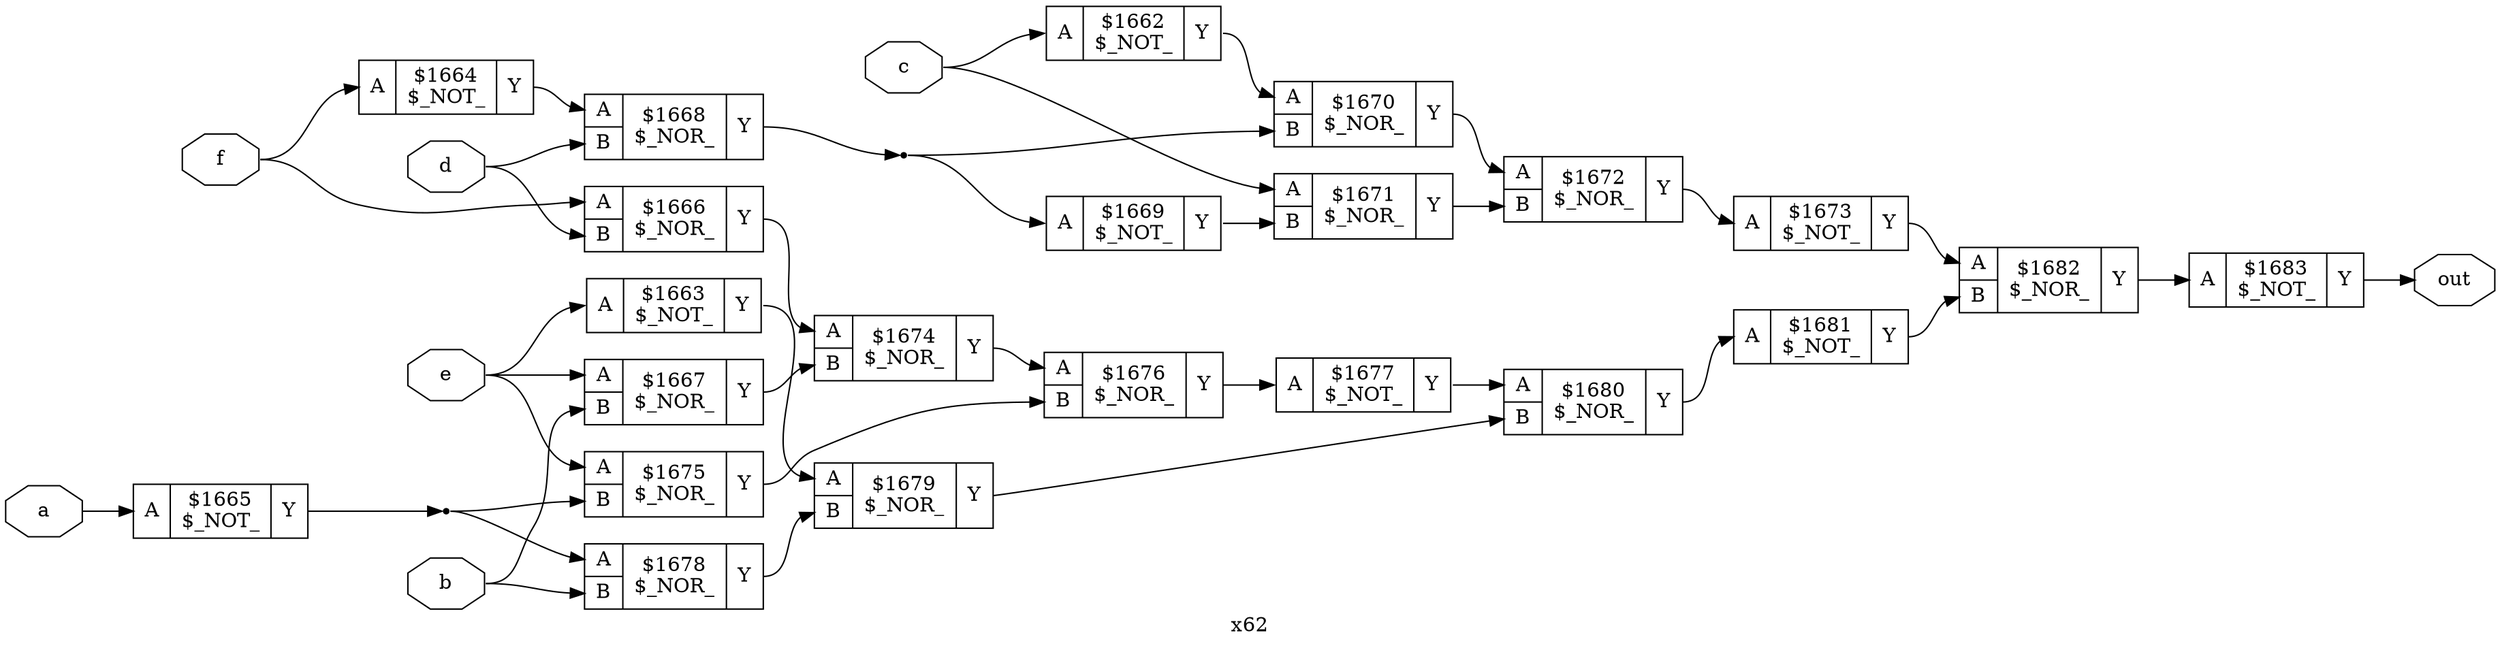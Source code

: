 digraph "x62" {
label="x62";
rankdir="LR";
remincross=true;
n22 [ shape=octagon, label="a", color="black", fontcolor="black" ];
n23 [ shape=octagon, label="b", color="black", fontcolor="black" ];
n24 [ shape=octagon, label="c", color="black", fontcolor="black" ];
n25 [ shape=octagon, label="d", color="black", fontcolor="black" ];
n26 [ shape=octagon, label="e", color="black", fontcolor="black" ];
n27 [ shape=octagon, label="f", color="black", fontcolor="black" ];
n28 [ shape=octagon, label="out", color="black", fontcolor="black" ];
c31 [ shape=record, label="{{<p29> A}|$1662\n$_NOT_|{<p30> Y}}" ];
c32 [ shape=record, label="{{<p29> A}|$1663\n$_NOT_|{<p30> Y}}" ];
c33 [ shape=record, label="{{<p29> A}|$1664\n$_NOT_|{<p30> Y}}" ];
c34 [ shape=record, label="{{<p29> A}|$1665\n$_NOT_|{<p30> Y}}" ];
c36 [ shape=record, label="{{<p29> A|<p35> B}|$1666\n$_NOR_|{<p30> Y}}" ];
c37 [ shape=record, label="{{<p29> A|<p35> B}|$1667\n$_NOR_|{<p30> Y}}" ];
c38 [ shape=record, label="{{<p29> A|<p35> B}|$1668\n$_NOR_|{<p30> Y}}" ];
c39 [ shape=record, label="{{<p29> A}|$1669\n$_NOT_|{<p30> Y}}" ];
c40 [ shape=record, label="{{<p29> A|<p35> B}|$1670\n$_NOR_|{<p30> Y}}" ];
c41 [ shape=record, label="{{<p29> A|<p35> B}|$1671\n$_NOR_|{<p30> Y}}" ];
c42 [ shape=record, label="{{<p29> A|<p35> B}|$1672\n$_NOR_|{<p30> Y}}" ];
c43 [ shape=record, label="{{<p29> A}|$1673\n$_NOT_|{<p30> Y}}" ];
c44 [ shape=record, label="{{<p29> A|<p35> B}|$1674\n$_NOR_|{<p30> Y}}" ];
c45 [ shape=record, label="{{<p29> A|<p35> B}|$1675\n$_NOR_|{<p30> Y}}" ];
c46 [ shape=record, label="{{<p29> A|<p35> B}|$1676\n$_NOR_|{<p30> Y}}" ];
c47 [ shape=record, label="{{<p29> A}|$1677\n$_NOT_|{<p30> Y}}" ];
c48 [ shape=record, label="{{<p29> A|<p35> B}|$1678\n$_NOR_|{<p30> Y}}" ];
c49 [ shape=record, label="{{<p29> A|<p35> B}|$1679\n$_NOR_|{<p30> Y}}" ];
c50 [ shape=record, label="{{<p29> A|<p35> B}|$1680\n$_NOR_|{<p30> Y}}" ];
c51 [ shape=record, label="{{<p29> A}|$1681\n$_NOT_|{<p30> Y}}" ];
c52 [ shape=record, label="{{<p29> A|<p35> B}|$1682\n$_NOR_|{<p30> Y}}" ];
c53 [ shape=record, label="{{<p29> A}|$1683\n$_NOT_|{<p30> Y}}" ];
c33:p30:e -> c38:p29:w [color="black", label=""];
c43:p30:e -> c52:p29:w [color="black", label=""];
c44:p30:e -> c46:p29:w [color="black", label=""];
c45:p30:e -> c46:p35:w [color="black", label=""];
c46:p30:e -> c47:p29:w [color="black", label=""];
c47:p30:e -> c50:p29:w [color="black", label=""];
c48:p30:e -> c49:p35:w [color="black", label=""];
c49:p30:e -> c50:p35:w [color="black", label=""];
c50:p30:e -> c51:p29:w [color="black", label=""];
c51:p30:e -> c52:p35:w [color="black", label=""];
c52:p30:e -> c53:p29:w [color="black", label=""];
n2 [ shape=point ];
c34:p30:e -> n2:w [color="black", label=""];
n2:e -> c45:p35:w [color="black", label=""];
n2:e -> c48:p29:w [color="black", label=""];
c31:p30:e -> c40:p29:w [color="black", label=""];
c32:p30:e -> c49:p29:w [color="black", label=""];
n22:e -> c34:p29:w [color="black", label=""];
n23:e -> c37:p35:w [color="black", label=""];
n23:e -> c48:p35:w [color="black", label=""];
n24:e -> c31:p29:w [color="black", label=""];
n24:e -> c41:p29:w [color="black", label=""];
n25:e -> c36:p35:w [color="black", label=""];
n25:e -> c38:p35:w [color="black", label=""];
n26:e -> c32:p29:w [color="black", label=""];
n26:e -> c37:p29:w [color="black", label=""];
n26:e -> c45:p29:w [color="black", label=""];
n27:e -> c33:p29:w [color="black", label=""];
n27:e -> c36:p29:w [color="black", label=""];
c53:p30:e -> n28:w [color="black", label=""];
c36:p30:e -> c44:p29:w [color="black", label=""];
c37:p30:e -> c44:p35:w [color="black", label=""];
n5 [ shape=point ];
c38:p30:e -> n5:w [color="black", label=""];
n5:e -> c39:p29:w [color="black", label=""];
n5:e -> c40:p35:w [color="black", label=""];
c39:p30:e -> c41:p35:w [color="black", label=""];
c40:p30:e -> c42:p29:w [color="black", label=""];
c41:p30:e -> c42:p35:w [color="black", label=""];
c42:p30:e -> c43:p29:w [color="black", label=""];
}
